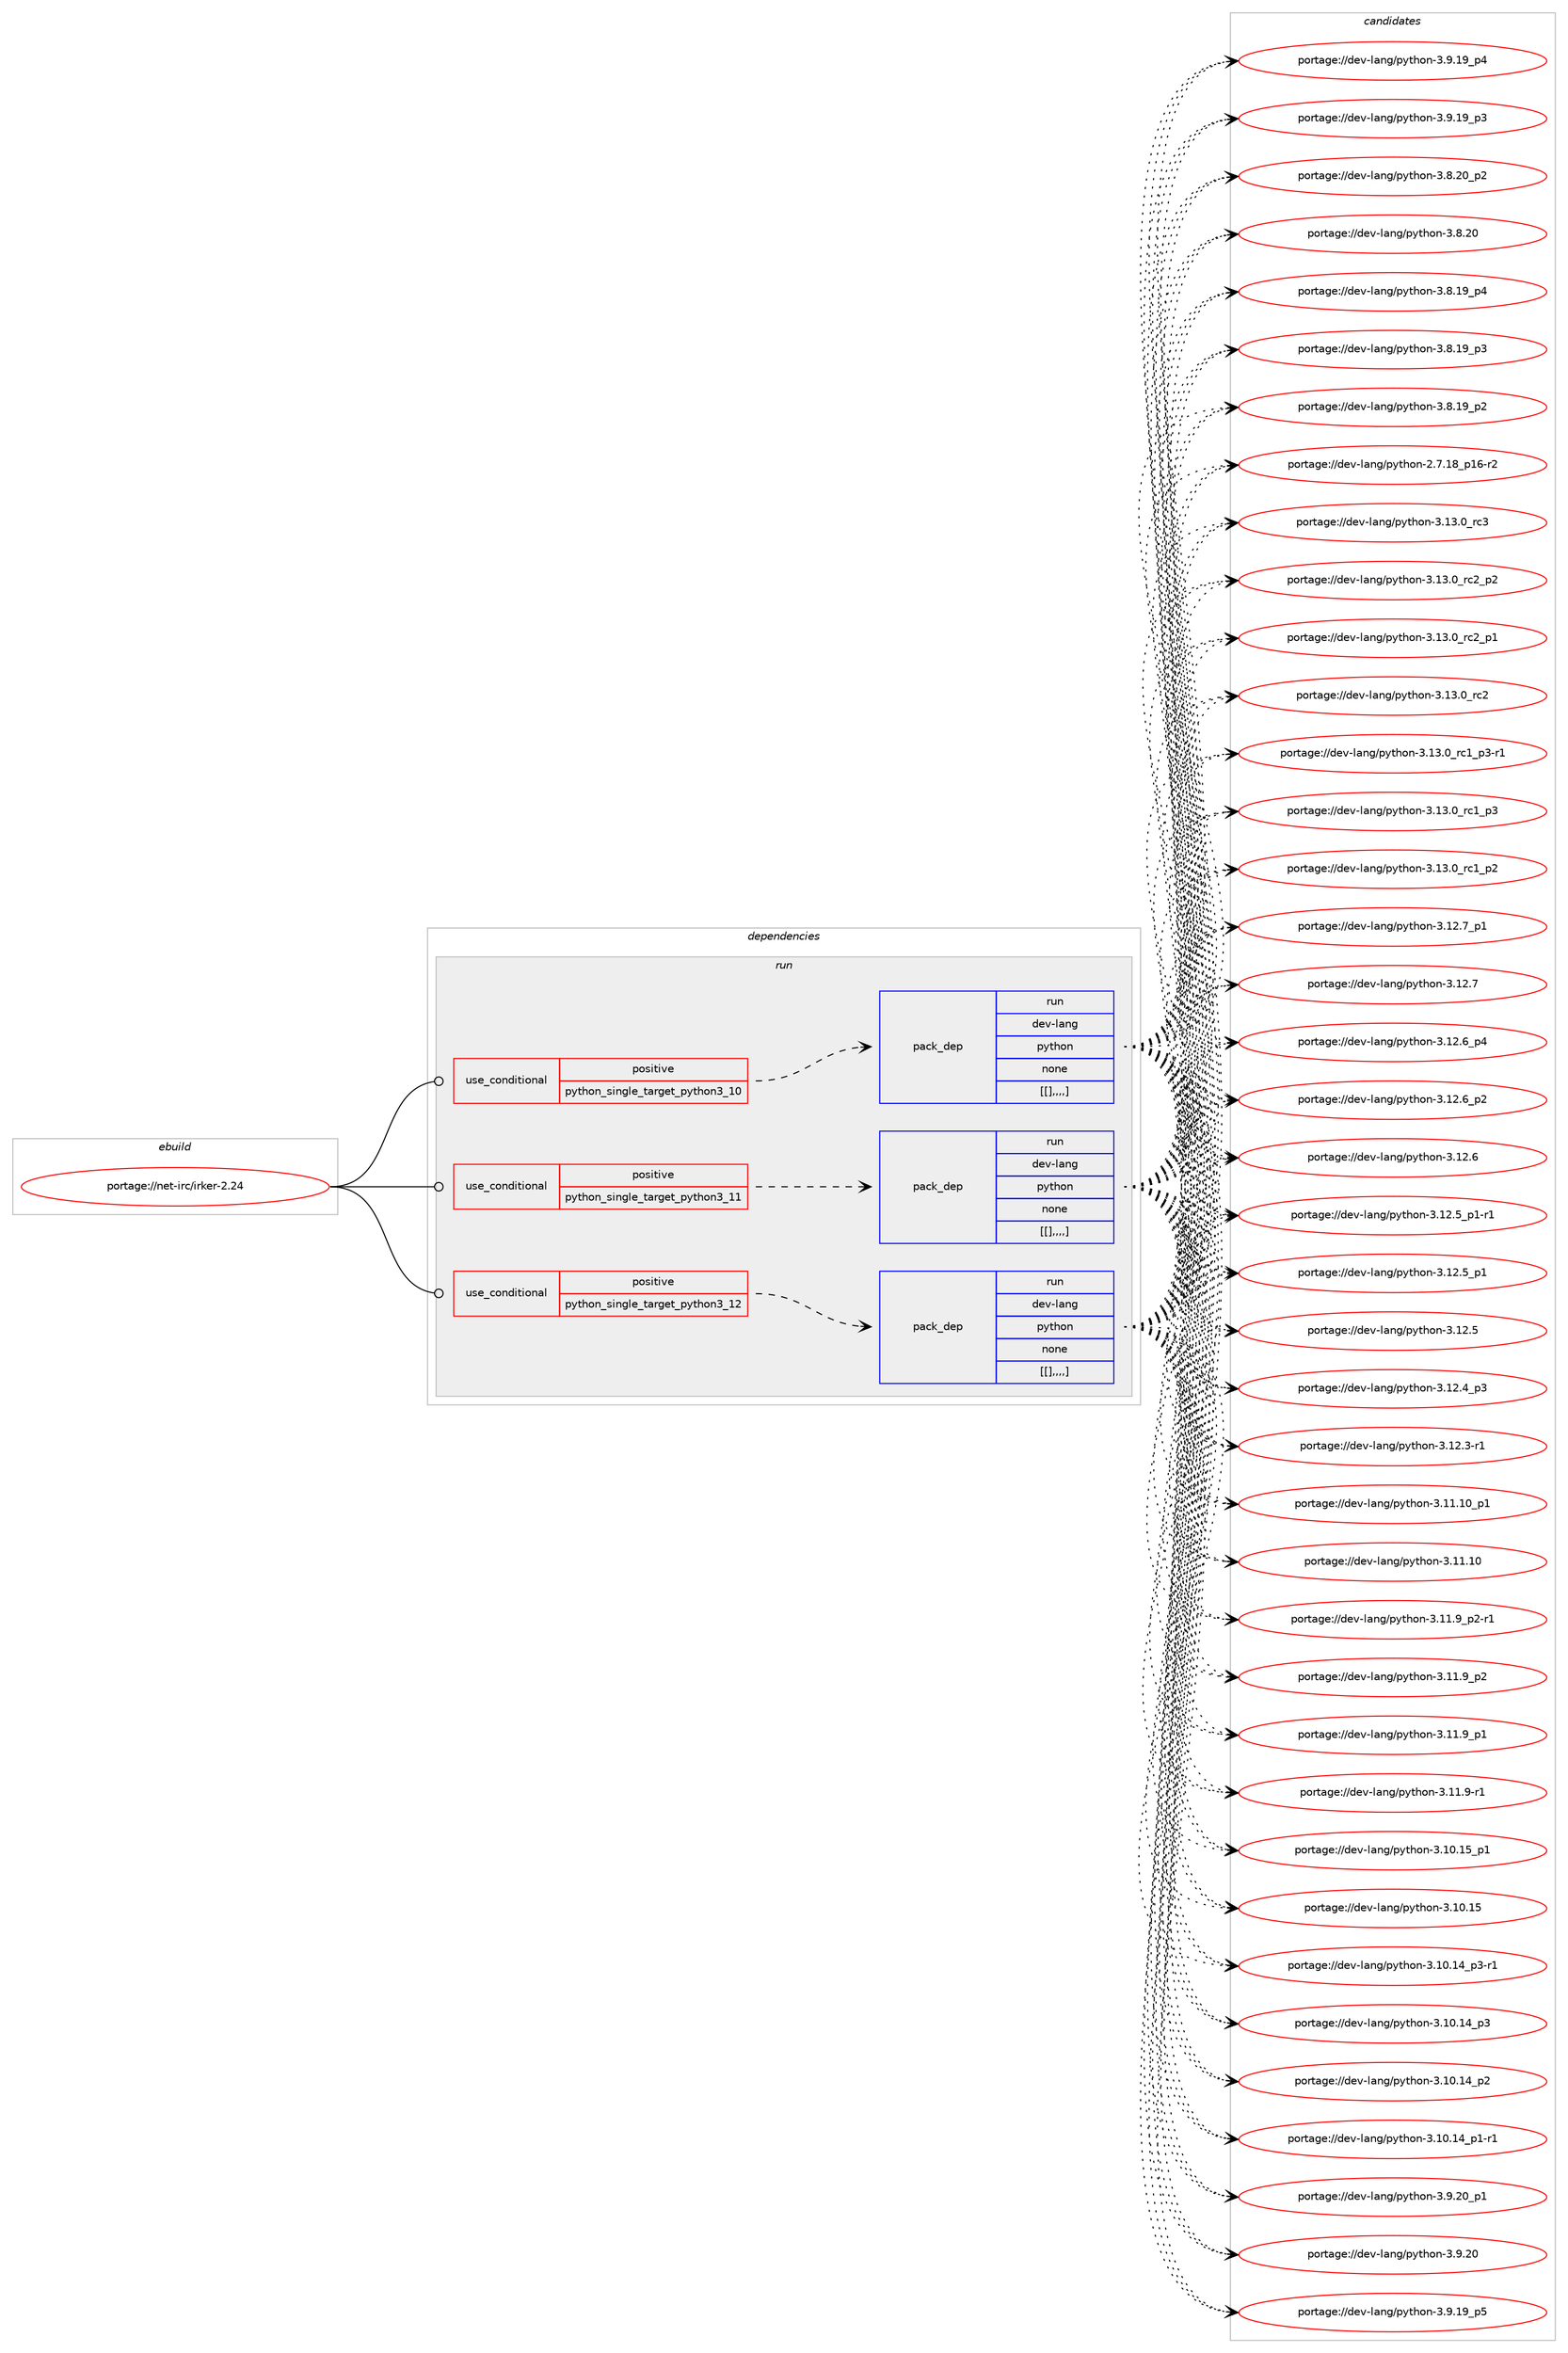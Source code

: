 digraph prolog {

# *************
# Graph options
# *************

newrank=true;
concentrate=true;
compound=true;
graph [rankdir=LR,fontname=Helvetica,fontsize=10,ranksep=1.5];#, ranksep=2.5, nodesep=0.2];
edge  [arrowhead=vee];
node  [fontname=Helvetica,fontsize=10];

# **********
# The ebuild
# **********

subgraph cluster_leftcol {
color=gray;
label=<<i>ebuild</i>>;
id [label="portage://net-irc/irker-2.24", color=red, width=4, href="../net-irc/irker-2.24.svg"];
}

# ****************
# The dependencies
# ****************

subgraph cluster_midcol {
color=gray;
label=<<i>dependencies</i>>;
subgraph cluster_compile {
fillcolor="#eeeeee";
style=filled;
label=<<i>compile</i>>;
}
subgraph cluster_compileandrun {
fillcolor="#eeeeee";
style=filled;
label=<<i>compile and run</i>>;
}
subgraph cluster_run {
fillcolor="#eeeeee";
style=filled;
label=<<i>run</i>>;
subgraph cond909 {
dependency2555 [label=<<TABLE BORDER="0" CELLBORDER="1" CELLSPACING="0" CELLPADDING="4"><TR><TD ROWSPAN="3" CELLPADDING="10">use_conditional</TD></TR><TR><TD>positive</TD></TR><TR><TD>python_single_target_python3_10</TD></TR></TABLE>>, shape=none, color=red];
subgraph pack1646 {
dependency2556 [label=<<TABLE BORDER="0" CELLBORDER="1" CELLSPACING="0" CELLPADDING="4" WIDTH="220"><TR><TD ROWSPAN="6" CELLPADDING="30">pack_dep</TD></TR><TR><TD WIDTH="110">run</TD></TR><TR><TD>dev-lang</TD></TR><TR><TD>python</TD></TR><TR><TD>none</TD></TR><TR><TD>[[],,,,]</TD></TR></TABLE>>, shape=none, color=blue];
}
dependency2555:e -> dependency2556:w [weight=20,style="dashed",arrowhead="vee"];
}
id:e -> dependency2555:w [weight=20,style="solid",arrowhead="odot"];
subgraph cond910 {
dependency2557 [label=<<TABLE BORDER="0" CELLBORDER="1" CELLSPACING="0" CELLPADDING="4"><TR><TD ROWSPAN="3" CELLPADDING="10">use_conditional</TD></TR><TR><TD>positive</TD></TR><TR><TD>python_single_target_python3_11</TD></TR></TABLE>>, shape=none, color=red];
subgraph pack1647 {
dependency2558 [label=<<TABLE BORDER="0" CELLBORDER="1" CELLSPACING="0" CELLPADDING="4" WIDTH="220"><TR><TD ROWSPAN="6" CELLPADDING="30">pack_dep</TD></TR><TR><TD WIDTH="110">run</TD></TR><TR><TD>dev-lang</TD></TR><TR><TD>python</TD></TR><TR><TD>none</TD></TR><TR><TD>[[],,,,]</TD></TR></TABLE>>, shape=none, color=blue];
}
dependency2557:e -> dependency2558:w [weight=20,style="dashed",arrowhead="vee"];
}
id:e -> dependency2557:w [weight=20,style="solid",arrowhead="odot"];
subgraph cond911 {
dependency2559 [label=<<TABLE BORDER="0" CELLBORDER="1" CELLSPACING="0" CELLPADDING="4"><TR><TD ROWSPAN="3" CELLPADDING="10">use_conditional</TD></TR><TR><TD>positive</TD></TR><TR><TD>python_single_target_python3_12</TD></TR></TABLE>>, shape=none, color=red];
subgraph pack1648 {
dependency2560 [label=<<TABLE BORDER="0" CELLBORDER="1" CELLSPACING="0" CELLPADDING="4" WIDTH="220"><TR><TD ROWSPAN="6" CELLPADDING="30">pack_dep</TD></TR><TR><TD WIDTH="110">run</TD></TR><TR><TD>dev-lang</TD></TR><TR><TD>python</TD></TR><TR><TD>none</TD></TR><TR><TD>[[],,,,]</TD></TR></TABLE>>, shape=none, color=blue];
}
dependency2559:e -> dependency2560:w [weight=20,style="dashed",arrowhead="vee"];
}
id:e -> dependency2559:w [weight=20,style="solid",arrowhead="odot"];
}
}

# **************
# The candidates
# **************

subgraph cluster_choices {
rank=same;
color=gray;
label=<<i>candidates</i>>;

subgraph choice1646 {
color=black;
nodesep=1;
choice10010111845108971101034711212111610411111045514649514648951149951 [label="portage://dev-lang/python-3.13.0_rc3", color=red, width=4,href="../dev-lang/python-3.13.0_rc3.svg"];
choice100101118451089711010347112121116104111110455146495146489511499509511250 [label="portage://dev-lang/python-3.13.0_rc2_p2", color=red, width=4,href="../dev-lang/python-3.13.0_rc2_p2.svg"];
choice100101118451089711010347112121116104111110455146495146489511499509511249 [label="portage://dev-lang/python-3.13.0_rc2_p1", color=red, width=4,href="../dev-lang/python-3.13.0_rc2_p1.svg"];
choice10010111845108971101034711212111610411111045514649514648951149950 [label="portage://dev-lang/python-3.13.0_rc2", color=red, width=4,href="../dev-lang/python-3.13.0_rc2.svg"];
choice1001011184510897110103471121211161041111104551464951464895114994995112514511449 [label="portage://dev-lang/python-3.13.0_rc1_p3-r1", color=red, width=4,href="../dev-lang/python-3.13.0_rc1_p3-r1.svg"];
choice100101118451089711010347112121116104111110455146495146489511499499511251 [label="portage://dev-lang/python-3.13.0_rc1_p3", color=red, width=4,href="../dev-lang/python-3.13.0_rc1_p3.svg"];
choice100101118451089711010347112121116104111110455146495146489511499499511250 [label="portage://dev-lang/python-3.13.0_rc1_p2", color=red, width=4,href="../dev-lang/python-3.13.0_rc1_p2.svg"];
choice100101118451089711010347112121116104111110455146495046559511249 [label="portage://dev-lang/python-3.12.7_p1", color=red, width=4,href="../dev-lang/python-3.12.7_p1.svg"];
choice10010111845108971101034711212111610411111045514649504655 [label="portage://dev-lang/python-3.12.7", color=red, width=4,href="../dev-lang/python-3.12.7.svg"];
choice100101118451089711010347112121116104111110455146495046549511252 [label="portage://dev-lang/python-3.12.6_p4", color=red, width=4,href="../dev-lang/python-3.12.6_p4.svg"];
choice100101118451089711010347112121116104111110455146495046549511250 [label="portage://dev-lang/python-3.12.6_p2", color=red, width=4,href="../dev-lang/python-3.12.6_p2.svg"];
choice10010111845108971101034711212111610411111045514649504654 [label="portage://dev-lang/python-3.12.6", color=red, width=4,href="../dev-lang/python-3.12.6.svg"];
choice1001011184510897110103471121211161041111104551464950465395112494511449 [label="portage://dev-lang/python-3.12.5_p1-r1", color=red, width=4,href="../dev-lang/python-3.12.5_p1-r1.svg"];
choice100101118451089711010347112121116104111110455146495046539511249 [label="portage://dev-lang/python-3.12.5_p1", color=red, width=4,href="../dev-lang/python-3.12.5_p1.svg"];
choice10010111845108971101034711212111610411111045514649504653 [label="portage://dev-lang/python-3.12.5", color=red, width=4,href="../dev-lang/python-3.12.5.svg"];
choice100101118451089711010347112121116104111110455146495046529511251 [label="portage://dev-lang/python-3.12.4_p3", color=red, width=4,href="../dev-lang/python-3.12.4_p3.svg"];
choice100101118451089711010347112121116104111110455146495046514511449 [label="portage://dev-lang/python-3.12.3-r1", color=red, width=4,href="../dev-lang/python-3.12.3-r1.svg"];
choice10010111845108971101034711212111610411111045514649494649489511249 [label="portage://dev-lang/python-3.11.10_p1", color=red, width=4,href="../dev-lang/python-3.11.10_p1.svg"];
choice1001011184510897110103471121211161041111104551464949464948 [label="portage://dev-lang/python-3.11.10", color=red, width=4,href="../dev-lang/python-3.11.10.svg"];
choice1001011184510897110103471121211161041111104551464949465795112504511449 [label="portage://dev-lang/python-3.11.9_p2-r1", color=red, width=4,href="../dev-lang/python-3.11.9_p2-r1.svg"];
choice100101118451089711010347112121116104111110455146494946579511250 [label="portage://dev-lang/python-3.11.9_p2", color=red, width=4,href="../dev-lang/python-3.11.9_p2.svg"];
choice100101118451089711010347112121116104111110455146494946579511249 [label="portage://dev-lang/python-3.11.9_p1", color=red, width=4,href="../dev-lang/python-3.11.9_p1.svg"];
choice100101118451089711010347112121116104111110455146494946574511449 [label="portage://dev-lang/python-3.11.9-r1", color=red, width=4,href="../dev-lang/python-3.11.9-r1.svg"];
choice10010111845108971101034711212111610411111045514649484649539511249 [label="portage://dev-lang/python-3.10.15_p1", color=red, width=4,href="../dev-lang/python-3.10.15_p1.svg"];
choice1001011184510897110103471121211161041111104551464948464953 [label="portage://dev-lang/python-3.10.15", color=red, width=4,href="../dev-lang/python-3.10.15.svg"];
choice100101118451089711010347112121116104111110455146494846495295112514511449 [label="portage://dev-lang/python-3.10.14_p3-r1", color=red, width=4,href="../dev-lang/python-3.10.14_p3-r1.svg"];
choice10010111845108971101034711212111610411111045514649484649529511251 [label="portage://dev-lang/python-3.10.14_p3", color=red, width=4,href="../dev-lang/python-3.10.14_p3.svg"];
choice10010111845108971101034711212111610411111045514649484649529511250 [label="portage://dev-lang/python-3.10.14_p2", color=red, width=4,href="../dev-lang/python-3.10.14_p2.svg"];
choice100101118451089711010347112121116104111110455146494846495295112494511449 [label="portage://dev-lang/python-3.10.14_p1-r1", color=red, width=4,href="../dev-lang/python-3.10.14_p1-r1.svg"];
choice100101118451089711010347112121116104111110455146574650489511249 [label="portage://dev-lang/python-3.9.20_p1", color=red, width=4,href="../dev-lang/python-3.9.20_p1.svg"];
choice10010111845108971101034711212111610411111045514657465048 [label="portage://dev-lang/python-3.9.20", color=red, width=4,href="../dev-lang/python-3.9.20.svg"];
choice100101118451089711010347112121116104111110455146574649579511253 [label="portage://dev-lang/python-3.9.19_p5", color=red, width=4,href="../dev-lang/python-3.9.19_p5.svg"];
choice100101118451089711010347112121116104111110455146574649579511252 [label="portage://dev-lang/python-3.9.19_p4", color=red, width=4,href="../dev-lang/python-3.9.19_p4.svg"];
choice100101118451089711010347112121116104111110455146574649579511251 [label="portage://dev-lang/python-3.9.19_p3", color=red, width=4,href="../dev-lang/python-3.9.19_p3.svg"];
choice100101118451089711010347112121116104111110455146564650489511250 [label="portage://dev-lang/python-3.8.20_p2", color=red, width=4,href="../dev-lang/python-3.8.20_p2.svg"];
choice10010111845108971101034711212111610411111045514656465048 [label="portage://dev-lang/python-3.8.20", color=red, width=4,href="../dev-lang/python-3.8.20.svg"];
choice100101118451089711010347112121116104111110455146564649579511252 [label="portage://dev-lang/python-3.8.19_p4", color=red, width=4,href="../dev-lang/python-3.8.19_p4.svg"];
choice100101118451089711010347112121116104111110455146564649579511251 [label="portage://dev-lang/python-3.8.19_p3", color=red, width=4,href="../dev-lang/python-3.8.19_p3.svg"];
choice100101118451089711010347112121116104111110455146564649579511250 [label="portage://dev-lang/python-3.8.19_p2", color=red, width=4,href="../dev-lang/python-3.8.19_p2.svg"];
choice100101118451089711010347112121116104111110455046554649569511249544511450 [label="portage://dev-lang/python-2.7.18_p16-r2", color=red, width=4,href="../dev-lang/python-2.7.18_p16-r2.svg"];
dependency2556:e -> choice10010111845108971101034711212111610411111045514649514648951149951:w [style=dotted,weight="100"];
dependency2556:e -> choice100101118451089711010347112121116104111110455146495146489511499509511250:w [style=dotted,weight="100"];
dependency2556:e -> choice100101118451089711010347112121116104111110455146495146489511499509511249:w [style=dotted,weight="100"];
dependency2556:e -> choice10010111845108971101034711212111610411111045514649514648951149950:w [style=dotted,weight="100"];
dependency2556:e -> choice1001011184510897110103471121211161041111104551464951464895114994995112514511449:w [style=dotted,weight="100"];
dependency2556:e -> choice100101118451089711010347112121116104111110455146495146489511499499511251:w [style=dotted,weight="100"];
dependency2556:e -> choice100101118451089711010347112121116104111110455146495146489511499499511250:w [style=dotted,weight="100"];
dependency2556:e -> choice100101118451089711010347112121116104111110455146495046559511249:w [style=dotted,weight="100"];
dependency2556:e -> choice10010111845108971101034711212111610411111045514649504655:w [style=dotted,weight="100"];
dependency2556:e -> choice100101118451089711010347112121116104111110455146495046549511252:w [style=dotted,weight="100"];
dependency2556:e -> choice100101118451089711010347112121116104111110455146495046549511250:w [style=dotted,weight="100"];
dependency2556:e -> choice10010111845108971101034711212111610411111045514649504654:w [style=dotted,weight="100"];
dependency2556:e -> choice1001011184510897110103471121211161041111104551464950465395112494511449:w [style=dotted,weight="100"];
dependency2556:e -> choice100101118451089711010347112121116104111110455146495046539511249:w [style=dotted,weight="100"];
dependency2556:e -> choice10010111845108971101034711212111610411111045514649504653:w [style=dotted,weight="100"];
dependency2556:e -> choice100101118451089711010347112121116104111110455146495046529511251:w [style=dotted,weight="100"];
dependency2556:e -> choice100101118451089711010347112121116104111110455146495046514511449:w [style=dotted,weight="100"];
dependency2556:e -> choice10010111845108971101034711212111610411111045514649494649489511249:w [style=dotted,weight="100"];
dependency2556:e -> choice1001011184510897110103471121211161041111104551464949464948:w [style=dotted,weight="100"];
dependency2556:e -> choice1001011184510897110103471121211161041111104551464949465795112504511449:w [style=dotted,weight="100"];
dependency2556:e -> choice100101118451089711010347112121116104111110455146494946579511250:w [style=dotted,weight="100"];
dependency2556:e -> choice100101118451089711010347112121116104111110455146494946579511249:w [style=dotted,weight="100"];
dependency2556:e -> choice100101118451089711010347112121116104111110455146494946574511449:w [style=dotted,weight="100"];
dependency2556:e -> choice10010111845108971101034711212111610411111045514649484649539511249:w [style=dotted,weight="100"];
dependency2556:e -> choice1001011184510897110103471121211161041111104551464948464953:w [style=dotted,weight="100"];
dependency2556:e -> choice100101118451089711010347112121116104111110455146494846495295112514511449:w [style=dotted,weight="100"];
dependency2556:e -> choice10010111845108971101034711212111610411111045514649484649529511251:w [style=dotted,weight="100"];
dependency2556:e -> choice10010111845108971101034711212111610411111045514649484649529511250:w [style=dotted,weight="100"];
dependency2556:e -> choice100101118451089711010347112121116104111110455146494846495295112494511449:w [style=dotted,weight="100"];
dependency2556:e -> choice100101118451089711010347112121116104111110455146574650489511249:w [style=dotted,weight="100"];
dependency2556:e -> choice10010111845108971101034711212111610411111045514657465048:w [style=dotted,weight="100"];
dependency2556:e -> choice100101118451089711010347112121116104111110455146574649579511253:w [style=dotted,weight="100"];
dependency2556:e -> choice100101118451089711010347112121116104111110455146574649579511252:w [style=dotted,weight="100"];
dependency2556:e -> choice100101118451089711010347112121116104111110455146574649579511251:w [style=dotted,weight="100"];
dependency2556:e -> choice100101118451089711010347112121116104111110455146564650489511250:w [style=dotted,weight="100"];
dependency2556:e -> choice10010111845108971101034711212111610411111045514656465048:w [style=dotted,weight="100"];
dependency2556:e -> choice100101118451089711010347112121116104111110455146564649579511252:w [style=dotted,weight="100"];
dependency2556:e -> choice100101118451089711010347112121116104111110455146564649579511251:w [style=dotted,weight="100"];
dependency2556:e -> choice100101118451089711010347112121116104111110455146564649579511250:w [style=dotted,weight="100"];
dependency2556:e -> choice100101118451089711010347112121116104111110455046554649569511249544511450:w [style=dotted,weight="100"];
}
subgraph choice1647 {
color=black;
nodesep=1;
choice10010111845108971101034711212111610411111045514649514648951149951 [label="portage://dev-lang/python-3.13.0_rc3", color=red, width=4,href="../dev-lang/python-3.13.0_rc3.svg"];
choice100101118451089711010347112121116104111110455146495146489511499509511250 [label="portage://dev-lang/python-3.13.0_rc2_p2", color=red, width=4,href="../dev-lang/python-3.13.0_rc2_p2.svg"];
choice100101118451089711010347112121116104111110455146495146489511499509511249 [label="portage://dev-lang/python-3.13.0_rc2_p1", color=red, width=4,href="../dev-lang/python-3.13.0_rc2_p1.svg"];
choice10010111845108971101034711212111610411111045514649514648951149950 [label="portage://dev-lang/python-3.13.0_rc2", color=red, width=4,href="../dev-lang/python-3.13.0_rc2.svg"];
choice1001011184510897110103471121211161041111104551464951464895114994995112514511449 [label="portage://dev-lang/python-3.13.0_rc1_p3-r1", color=red, width=4,href="../dev-lang/python-3.13.0_rc1_p3-r1.svg"];
choice100101118451089711010347112121116104111110455146495146489511499499511251 [label="portage://dev-lang/python-3.13.0_rc1_p3", color=red, width=4,href="../dev-lang/python-3.13.0_rc1_p3.svg"];
choice100101118451089711010347112121116104111110455146495146489511499499511250 [label="portage://dev-lang/python-3.13.0_rc1_p2", color=red, width=4,href="../dev-lang/python-3.13.0_rc1_p2.svg"];
choice100101118451089711010347112121116104111110455146495046559511249 [label="portage://dev-lang/python-3.12.7_p1", color=red, width=4,href="../dev-lang/python-3.12.7_p1.svg"];
choice10010111845108971101034711212111610411111045514649504655 [label="portage://dev-lang/python-3.12.7", color=red, width=4,href="../dev-lang/python-3.12.7.svg"];
choice100101118451089711010347112121116104111110455146495046549511252 [label="portage://dev-lang/python-3.12.6_p4", color=red, width=4,href="../dev-lang/python-3.12.6_p4.svg"];
choice100101118451089711010347112121116104111110455146495046549511250 [label="portage://dev-lang/python-3.12.6_p2", color=red, width=4,href="../dev-lang/python-3.12.6_p2.svg"];
choice10010111845108971101034711212111610411111045514649504654 [label="portage://dev-lang/python-3.12.6", color=red, width=4,href="../dev-lang/python-3.12.6.svg"];
choice1001011184510897110103471121211161041111104551464950465395112494511449 [label="portage://dev-lang/python-3.12.5_p1-r1", color=red, width=4,href="../dev-lang/python-3.12.5_p1-r1.svg"];
choice100101118451089711010347112121116104111110455146495046539511249 [label="portage://dev-lang/python-3.12.5_p1", color=red, width=4,href="../dev-lang/python-3.12.5_p1.svg"];
choice10010111845108971101034711212111610411111045514649504653 [label="portage://dev-lang/python-3.12.5", color=red, width=4,href="../dev-lang/python-3.12.5.svg"];
choice100101118451089711010347112121116104111110455146495046529511251 [label="portage://dev-lang/python-3.12.4_p3", color=red, width=4,href="../dev-lang/python-3.12.4_p3.svg"];
choice100101118451089711010347112121116104111110455146495046514511449 [label="portage://dev-lang/python-3.12.3-r1", color=red, width=4,href="../dev-lang/python-3.12.3-r1.svg"];
choice10010111845108971101034711212111610411111045514649494649489511249 [label="portage://dev-lang/python-3.11.10_p1", color=red, width=4,href="../dev-lang/python-3.11.10_p1.svg"];
choice1001011184510897110103471121211161041111104551464949464948 [label="portage://dev-lang/python-3.11.10", color=red, width=4,href="../dev-lang/python-3.11.10.svg"];
choice1001011184510897110103471121211161041111104551464949465795112504511449 [label="portage://dev-lang/python-3.11.9_p2-r1", color=red, width=4,href="../dev-lang/python-3.11.9_p2-r1.svg"];
choice100101118451089711010347112121116104111110455146494946579511250 [label="portage://dev-lang/python-3.11.9_p2", color=red, width=4,href="../dev-lang/python-3.11.9_p2.svg"];
choice100101118451089711010347112121116104111110455146494946579511249 [label="portage://dev-lang/python-3.11.9_p1", color=red, width=4,href="../dev-lang/python-3.11.9_p1.svg"];
choice100101118451089711010347112121116104111110455146494946574511449 [label="portage://dev-lang/python-3.11.9-r1", color=red, width=4,href="../dev-lang/python-3.11.9-r1.svg"];
choice10010111845108971101034711212111610411111045514649484649539511249 [label="portage://dev-lang/python-3.10.15_p1", color=red, width=4,href="../dev-lang/python-3.10.15_p1.svg"];
choice1001011184510897110103471121211161041111104551464948464953 [label="portage://dev-lang/python-3.10.15", color=red, width=4,href="../dev-lang/python-3.10.15.svg"];
choice100101118451089711010347112121116104111110455146494846495295112514511449 [label="portage://dev-lang/python-3.10.14_p3-r1", color=red, width=4,href="../dev-lang/python-3.10.14_p3-r1.svg"];
choice10010111845108971101034711212111610411111045514649484649529511251 [label="portage://dev-lang/python-3.10.14_p3", color=red, width=4,href="../dev-lang/python-3.10.14_p3.svg"];
choice10010111845108971101034711212111610411111045514649484649529511250 [label="portage://dev-lang/python-3.10.14_p2", color=red, width=4,href="../dev-lang/python-3.10.14_p2.svg"];
choice100101118451089711010347112121116104111110455146494846495295112494511449 [label="portage://dev-lang/python-3.10.14_p1-r1", color=red, width=4,href="../dev-lang/python-3.10.14_p1-r1.svg"];
choice100101118451089711010347112121116104111110455146574650489511249 [label="portage://dev-lang/python-3.9.20_p1", color=red, width=4,href="../dev-lang/python-3.9.20_p1.svg"];
choice10010111845108971101034711212111610411111045514657465048 [label="portage://dev-lang/python-3.9.20", color=red, width=4,href="../dev-lang/python-3.9.20.svg"];
choice100101118451089711010347112121116104111110455146574649579511253 [label="portage://dev-lang/python-3.9.19_p5", color=red, width=4,href="../dev-lang/python-3.9.19_p5.svg"];
choice100101118451089711010347112121116104111110455146574649579511252 [label="portage://dev-lang/python-3.9.19_p4", color=red, width=4,href="../dev-lang/python-3.9.19_p4.svg"];
choice100101118451089711010347112121116104111110455146574649579511251 [label="portage://dev-lang/python-3.9.19_p3", color=red, width=4,href="../dev-lang/python-3.9.19_p3.svg"];
choice100101118451089711010347112121116104111110455146564650489511250 [label="portage://dev-lang/python-3.8.20_p2", color=red, width=4,href="../dev-lang/python-3.8.20_p2.svg"];
choice10010111845108971101034711212111610411111045514656465048 [label="portage://dev-lang/python-3.8.20", color=red, width=4,href="../dev-lang/python-3.8.20.svg"];
choice100101118451089711010347112121116104111110455146564649579511252 [label="portage://dev-lang/python-3.8.19_p4", color=red, width=4,href="../dev-lang/python-3.8.19_p4.svg"];
choice100101118451089711010347112121116104111110455146564649579511251 [label="portage://dev-lang/python-3.8.19_p3", color=red, width=4,href="../dev-lang/python-3.8.19_p3.svg"];
choice100101118451089711010347112121116104111110455146564649579511250 [label="portage://dev-lang/python-3.8.19_p2", color=red, width=4,href="../dev-lang/python-3.8.19_p2.svg"];
choice100101118451089711010347112121116104111110455046554649569511249544511450 [label="portage://dev-lang/python-2.7.18_p16-r2", color=red, width=4,href="../dev-lang/python-2.7.18_p16-r2.svg"];
dependency2558:e -> choice10010111845108971101034711212111610411111045514649514648951149951:w [style=dotted,weight="100"];
dependency2558:e -> choice100101118451089711010347112121116104111110455146495146489511499509511250:w [style=dotted,weight="100"];
dependency2558:e -> choice100101118451089711010347112121116104111110455146495146489511499509511249:w [style=dotted,weight="100"];
dependency2558:e -> choice10010111845108971101034711212111610411111045514649514648951149950:w [style=dotted,weight="100"];
dependency2558:e -> choice1001011184510897110103471121211161041111104551464951464895114994995112514511449:w [style=dotted,weight="100"];
dependency2558:e -> choice100101118451089711010347112121116104111110455146495146489511499499511251:w [style=dotted,weight="100"];
dependency2558:e -> choice100101118451089711010347112121116104111110455146495146489511499499511250:w [style=dotted,weight="100"];
dependency2558:e -> choice100101118451089711010347112121116104111110455146495046559511249:w [style=dotted,weight="100"];
dependency2558:e -> choice10010111845108971101034711212111610411111045514649504655:w [style=dotted,weight="100"];
dependency2558:e -> choice100101118451089711010347112121116104111110455146495046549511252:w [style=dotted,weight="100"];
dependency2558:e -> choice100101118451089711010347112121116104111110455146495046549511250:w [style=dotted,weight="100"];
dependency2558:e -> choice10010111845108971101034711212111610411111045514649504654:w [style=dotted,weight="100"];
dependency2558:e -> choice1001011184510897110103471121211161041111104551464950465395112494511449:w [style=dotted,weight="100"];
dependency2558:e -> choice100101118451089711010347112121116104111110455146495046539511249:w [style=dotted,weight="100"];
dependency2558:e -> choice10010111845108971101034711212111610411111045514649504653:w [style=dotted,weight="100"];
dependency2558:e -> choice100101118451089711010347112121116104111110455146495046529511251:w [style=dotted,weight="100"];
dependency2558:e -> choice100101118451089711010347112121116104111110455146495046514511449:w [style=dotted,weight="100"];
dependency2558:e -> choice10010111845108971101034711212111610411111045514649494649489511249:w [style=dotted,weight="100"];
dependency2558:e -> choice1001011184510897110103471121211161041111104551464949464948:w [style=dotted,weight="100"];
dependency2558:e -> choice1001011184510897110103471121211161041111104551464949465795112504511449:w [style=dotted,weight="100"];
dependency2558:e -> choice100101118451089711010347112121116104111110455146494946579511250:w [style=dotted,weight="100"];
dependency2558:e -> choice100101118451089711010347112121116104111110455146494946579511249:w [style=dotted,weight="100"];
dependency2558:e -> choice100101118451089711010347112121116104111110455146494946574511449:w [style=dotted,weight="100"];
dependency2558:e -> choice10010111845108971101034711212111610411111045514649484649539511249:w [style=dotted,weight="100"];
dependency2558:e -> choice1001011184510897110103471121211161041111104551464948464953:w [style=dotted,weight="100"];
dependency2558:e -> choice100101118451089711010347112121116104111110455146494846495295112514511449:w [style=dotted,weight="100"];
dependency2558:e -> choice10010111845108971101034711212111610411111045514649484649529511251:w [style=dotted,weight="100"];
dependency2558:e -> choice10010111845108971101034711212111610411111045514649484649529511250:w [style=dotted,weight="100"];
dependency2558:e -> choice100101118451089711010347112121116104111110455146494846495295112494511449:w [style=dotted,weight="100"];
dependency2558:e -> choice100101118451089711010347112121116104111110455146574650489511249:w [style=dotted,weight="100"];
dependency2558:e -> choice10010111845108971101034711212111610411111045514657465048:w [style=dotted,weight="100"];
dependency2558:e -> choice100101118451089711010347112121116104111110455146574649579511253:w [style=dotted,weight="100"];
dependency2558:e -> choice100101118451089711010347112121116104111110455146574649579511252:w [style=dotted,weight="100"];
dependency2558:e -> choice100101118451089711010347112121116104111110455146574649579511251:w [style=dotted,weight="100"];
dependency2558:e -> choice100101118451089711010347112121116104111110455146564650489511250:w [style=dotted,weight="100"];
dependency2558:e -> choice10010111845108971101034711212111610411111045514656465048:w [style=dotted,weight="100"];
dependency2558:e -> choice100101118451089711010347112121116104111110455146564649579511252:w [style=dotted,weight="100"];
dependency2558:e -> choice100101118451089711010347112121116104111110455146564649579511251:w [style=dotted,weight="100"];
dependency2558:e -> choice100101118451089711010347112121116104111110455146564649579511250:w [style=dotted,weight="100"];
dependency2558:e -> choice100101118451089711010347112121116104111110455046554649569511249544511450:w [style=dotted,weight="100"];
}
subgraph choice1648 {
color=black;
nodesep=1;
choice10010111845108971101034711212111610411111045514649514648951149951 [label="portage://dev-lang/python-3.13.0_rc3", color=red, width=4,href="../dev-lang/python-3.13.0_rc3.svg"];
choice100101118451089711010347112121116104111110455146495146489511499509511250 [label="portage://dev-lang/python-3.13.0_rc2_p2", color=red, width=4,href="../dev-lang/python-3.13.0_rc2_p2.svg"];
choice100101118451089711010347112121116104111110455146495146489511499509511249 [label="portage://dev-lang/python-3.13.0_rc2_p1", color=red, width=4,href="../dev-lang/python-3.13.0_rc2_p1.svg"];
choice10010111845108971101034711212111610411111045514649514648951149950 [label="portage://dev-lang/python-3.13.0_rc2", color=red, width=4,href="../dev-lang/python-3.13.0_rc2.svg"];
choice1001011184510897110103471121211161041111104551464951464895114994995112514511449 [label="portage://dev-lang/python-3.13.0_rc1_p3-r1", color=red, width=4,href="../dev-lang/python-3.13.0_rc1_p3-r1.svg"];
choice100101118451089711010347112121116104111110455146495146489511499499511251 [label="portage://dev-lang/python-3.13.0_rc1_p3", color=red, width=4,href="../dev-lang/python-3.13.0_rc1_p3.svg"];
choice100101118451089711010347112121116104111110455146495146489511499499511250 [label="portage://dev-lang/python-3.13.0_rc1_p2", color=red, width=4,href="../dev-lang/python-3.13.0_rc1_p2.svg"];
choice100101118451089711010347112121116104111110455146495046559511249 [label="portage://dev-lang/python-3.12.7_p1", color=red, width=4,href="../dev-lang/python-3.12.7_p1.svg"];
choice10010111845108971101034711212111610411111045514649504655 [label="portage://dev-lang/python-3.12.7", color=red, width=4,href="../dev-lang/python-3.12.7.svg"];
choice100101118451089711010347112121116104111110455146495046549511252 [label="portage://dev-lang/python-3.12.6_p4", color=red, width=4,href="../dev-lang/python-3.12.6_p4.svg"];
choice100101118451089711010347112121116104111110455146495046549511250 [label="portage://dev-lang/python-3.12.6_p2", color=red, width=4,href="../dev-lang/python-3.12.6_p2.svg"];
choice10010111845108971101034711212111610411111045514649504654 [label="portage://dev-lang/python-3.12.6", color=red, width=4,href="../dev-lang/python-3.12.6.svg"];
choice1001011184510897110103471121211161041111104551464950465395112494511449 [label="portage://dev-lang/python-3.12.5_p1-r1", color=red, width=4,href="../dev-lang/python-3.12.5_p1-r1.svg"];
choice100101118451089711010347112121116104111110455146495046539511249 [label="portage://dev-lang/python-3.12.5_p1", color=red, width=4,href="../dev-lang/python-3.12.5_p1.svg"];
choice10010111845108971101034711212111610411111045514649504653 [label="portage://dev-lang/python-3.12.5", color=red, width=4,href="../dev-lang/python-3.12.5.svg"];
choice100101118451089711010347112121116104111110455146495046529511251 [label="portage://dev-lang/python-3.12.4_p3", color=red, width=4,href="../dev-lang/python-3.12.4_p3.svg"];
choice100101118451089711010347112121116104111110455146495046514511449 [label="portage://dev-lang/python-3.12.3-r1", color=red, width=4,href="../dev-lang/python-3.12.3-r1.svg"];
choice10010111845108971101034711212111610411111045514649494649489511249 [label="portage://dev-lang/python-3.11.10_p1", color=red, width=4,href="../dev-lang/python-3.11.10_p1.svg"];
choice1001011184510897110103471121211161041111104551464949464948 [label="portage://dev-lang/python-3.11.10", color=red, width=4,href="../dev-lang/python-3.11.10.svg"];
choice1001011184510897110103471121211161041111104551464949465795112504511449 [label="portage://dev-lang/python-3.11.9_p2-r1", color=red, width=4,href="../dev-lang/python-3.11.9_p2-r1.svg"];
choice100101118451089711010347112121116104111110455146494946579511250 [label="portage://dev-lang/python-3.11.9_p2", color=red, width=4,href="../dev-lang/python-3.11.9_p2.svg"];
choice100101118451089711010347112121116104111110455146494946579511249 [label="portage://dev-lang/python-3.11.9_p1", color=red, width=4,href="../dev-lang/python-3.11.9_p1.svg"];
choice100101118451089711010347112121116104111110455146494946574511449 [label="portage://dev-lang/python-3.11.9-r1", color=red, width=4,href="../dev-lang/python-3.11.9-r1.svg"];
choice10010111845108971101034711212111610411111045514649484649539511249 [label="portage://dev-lang/python-3.10.15_p1", color=red, width=4,href="../dev-lang/python-3.10.15_p1.svg"];
choice1001011184510897110103471121211161041111104551464948464953 [label="portage://dev-lang/python-3.10.15", color=red, width=4,href="../dev-lang/python-3.10.15.svg"];
choice100101118451089711010347112121116104111110455146494846495295112514511449 [label="portage://dev-lang/python-3.10.14_p3-r1", color=red, width=4,href="../dev-lang/python-3.10.14_p3-r1.svg"];
choice10010111845108971101034711212111610411111045514649484649529511251 [label="portage://dev-lang/python-3.10.14_p3", color=red, width=4,href="../dev-lang/python-3.10.14_p3.svg"];
choice10010111845108971101034711212111610411111045514649484649529511250 [label="portage://dev-lang/python-3.10.14_p2", color=red, width=4,href="../dev-lang/python-3.10.14_p2.svg"];
choice100101118451089711010347112121116104111110455146494846495295112494511449 [label="portage://dev-lang/python-3.10.14_p1-r1", color=red, width=4,href="../dev-lang/python-3.10.14_p1-r1.svg"];
choice100101118451089711010347112121116104111110455146574650489511249 [label="portage://dev-lang/python-3.9.20_p1", color=red, width=4,href="../dev-lang/python-3.9.20_p1.svg"];
choice10010111845108971101034711212111610411111045514657465048 [label="portage://dev-lang/python-3.9.20", color=red, width=4,href="../dev-lang/python-3.9.20.svg"];
choice100101118451089711010347112121116104111110455146574649579511253 [label="portage://dev-lang/python-3.9.19_p5", color=red, width=4,href="../dev-lang/python-3.9.19_p5.svg"];
choice100101118451089711010347112121116104111110455146574649579511252 [label="portage://dev-lang/python-3.9.19_p4", color=red, width=4,href="../dev-lang/python-3.9.19_p4.svg"];
choice100101118451089711010347112121116104111110455146574649579511251 [label="portage://dev-lang/python-3.9.19_p3", color=red, width=4,href="../dev-lang/python-3.9.19_p3.svg"];
choice100101118451089711010347112121116104111110455146564650489511250 [label="portage://dev-lang/python-3.8.20_p2", color=red, width=4,href="../dev-lang/python-3.8.20_p2.svg"];
choice10010111845108971101034711212111610411111045514656465048 [label="portage://dev-lang/python-3.8.20", color=red, width=4,href="../dev-lang/python-3.8.20.svg"];
choice100101118451089711010347112121116104111110455146564649579511252 [label="portage://dev-lang/python-3.8.19_p4", color=red, width=4,href="../dev-lang/python-3.8.19_p4.svg"];
choice100101118451089711010347112121116104111110455146564649579511251 [label="portage://dev-lang/python-3.8.19_p3", color=red, width=4,href="../dev-lang/python-3.8.19_p3.svg"];
choice100101118451089711010347112121116104111110455146564649579511250 [label="portage://dev-lang/python-3.8.19_p2", color=red, width=4,href="../dev-lang/python-3.8.19_p2.svg"];
choice100101118451089711010347112121116104111110455046554649569511249544511450 [label="portage://dev-lang/python-2.7.18_p16-r2", color=red, width=4,href="../dev-lang/python-2.7.18_p16-r2.svg"];
dependency2560:e -> choice10010111845108971101034711212111610411111045514649514648951149951:w [style=dotted,weight="100"];
dependency2560:e -> choice100101118451089711010347112121116104111110455146495146489511499509511250:w [style=dotted,weight="100"];
dependency2560:e -> choice100101118451089711010347112121116104111110455146495146489511499509511249:w [style=dotted,weight="100"];
dependency2560:e -> choice10010111845108971101034711212111610411111045514649514648951149950:w [style=dotted,weight="100"];
dependency2560:e -> choice1001011184510897110103471121211161041111104551464951464895114994995112514511449:w [style=dotted,weight="100"];
dependency2560:e -> choice100101118451089711010347112121116104111110455146495146489511499499511251:w [style=dotted,weight="100"];
dependency2560:e -> choice100101118451089711010347112121116104111110455146495146489511499499511250:w [style=dotted,weight="100"];
dependency2560:e -> choice100101118451089711010347112121116104111110455146495046559511249:w [style=dotted,weight="100"];
dependency2560:e -> choice10010111845108971101034711212111610411111045514649504655:w [style=dotted,weight="100"];
dependency2560:e -> choice100101118451089711010347112121116104111110455146495046549511252:w [style=dotted,weight="100"];
dependency2560:e -> choice100101118451089711010347112121116104111110455146495046549511250:w [style=dotted,weight="100"];
dependency2560:e -> choice10010111845108971101034711212111610411111045514649504654:w [style=dotted,weight="100"];
dependency2560:e -> choice1001011184510897110103471121211161041111104551464950465395112494511449:w [style=dotted,weight="100"];
dependency2560:e -> choice100101118451089711010347112121116104111110455146495046539511249:w [style=dotted,weight="100"];
dependency2560:e -> choice10010111845108971101034711212111610411111045514649504653:w [style=dotted,weight="100"];
dependency2560:e -> choice100101118451089711010347112121116104111110455146495046529511251:w [style=dotted,weight="100"];
dependency2560:e -> choice100101118451089711010347112121116104111110455146495046514511449:w [style=dotted,weight="100"];
dependency2560:e -> choice10010111845108971101034711212111610411111045514649494649489511249:w [style=dotted,weight="100"];
dependency2560:e -> choice1001011184510897110103471121211161041111104551464949464948:w [style=dotted,weight="100"];
dependency2560:e -> choice1001011184510897110103471121211161041111104551464949465795112504511449:w [style=dotted,weight="100"];
dependency2560:e -> choice100101118451089711010347112121116104111110455146494946579511250:w [style=dotted,weight="100"];
dependency2560:e -> choice100101118451089711010347112121116104111110455146494946579511249:w [style=dotted,weight="100"];
dependency2560:e -> choice100101118451089711010347112121116104111110455146494946574511449:w [style=dotted,weight="100"];
dependency2560:e -> choice10010111845108971101034711212111610411111045514649484649539511249:w [style=dotted,weight="100"];
dependency2560:e -> choice1001011184510897110103471121211161041111104551464948464953:w [style=dotted,weight="100"];
dependency2560:e -> choice100101118451089711010347112121116104111110455146494846495295112514511449:w [style=dotted,weight="100"];
dependency2560:e -> choice10010111845108971101034711212111610411111045514649484649529511251:w [style=dotted,weight="100"];
dependency2560:e -> choice10010111845108971101034711212111610411111045514649484649529511250:w [style=dotted,weight="100"];
dependency2560:e -> choice100101118451089711010347112121116104111110455146494846495295112494511449:w [style=dotted,weight="100"];
dependency2560:e -> choice100101118451089711010347112121116104111110455146574650489511249:w [style=dotted,weight="100"];
dependency2560:e -> choice10010111845108971101034711212111610411111045514657465048:w [style=dotted,weight="100"];
dependency2560:e -> choice100101118451089711010347112121116104111110455146574649579511253:w [style=dotted,weight="100"];
dependency2560:e -> choice100101118451089711010347112121116104111110455146574649579511252:w [style=dotted,weight="100"];
dependency2560:e -> choice100101118451089711010347112121116104111110455146574649579511251:w [style=dotted,weight="100"];
dependency2560:e -> choice100101118451089711010347112121116104111110455146564650489511250:w [style=dotted,weight="100"];
dependency2560:e -> choice10010111845108971101034711212111610411111045514656465048:w [style=dotted,weight="100"];
dependency2560:e -> choice100101118451089711010347112121116104111110455146564649579511252:w [style=dotted,weight="100"];
dependency2560:e -> choice100101118451089711010347112121116104111110455146564649579511251:w [style=dotted,weight="100"];
dependency2560:e -> choice100101118451089711010347112121116104111110455146564649579511250:w [style=dotted,weight="100"];
dependency2560:e -> choice100101118451089711010347112121116104111110455046554649569511249544511450:w [style=dotted,weight="100"];
}
}

}
